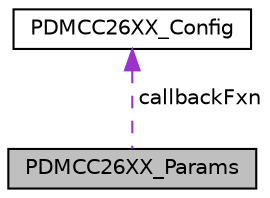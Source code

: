 digraph "PDMCC26XX_Params"
{
  edge [fontname="Helvetica",fontsize="10",labelfontname="Helvetica",labelfontsize="10"];
  node [fontname="Helvetica",fontsize="10",shape=record];
  Node1 [label="PDMCC26XX_Params",height=0.2,width=0.4,color="black", fillcolor="grey75", style="filled", fontcolor="black"];
  Node2 -> Node1 [dir="back",color="darkorchid3",fontsize="10",style="dashed",label=" callbackFxn" ,fontname="Helvetica"];
  Node2 [label="PDMCC26XX_Config",height=0.2,width=0.4,color="black", fillcolor="white", style="filled",URL="$struct_p_d_m_c_c26_x_x___config.html",tooltip="The PDMCC26XX_Config structure contains a set of pointers used to characterize the PDMCC26XX driver i..."];
}
